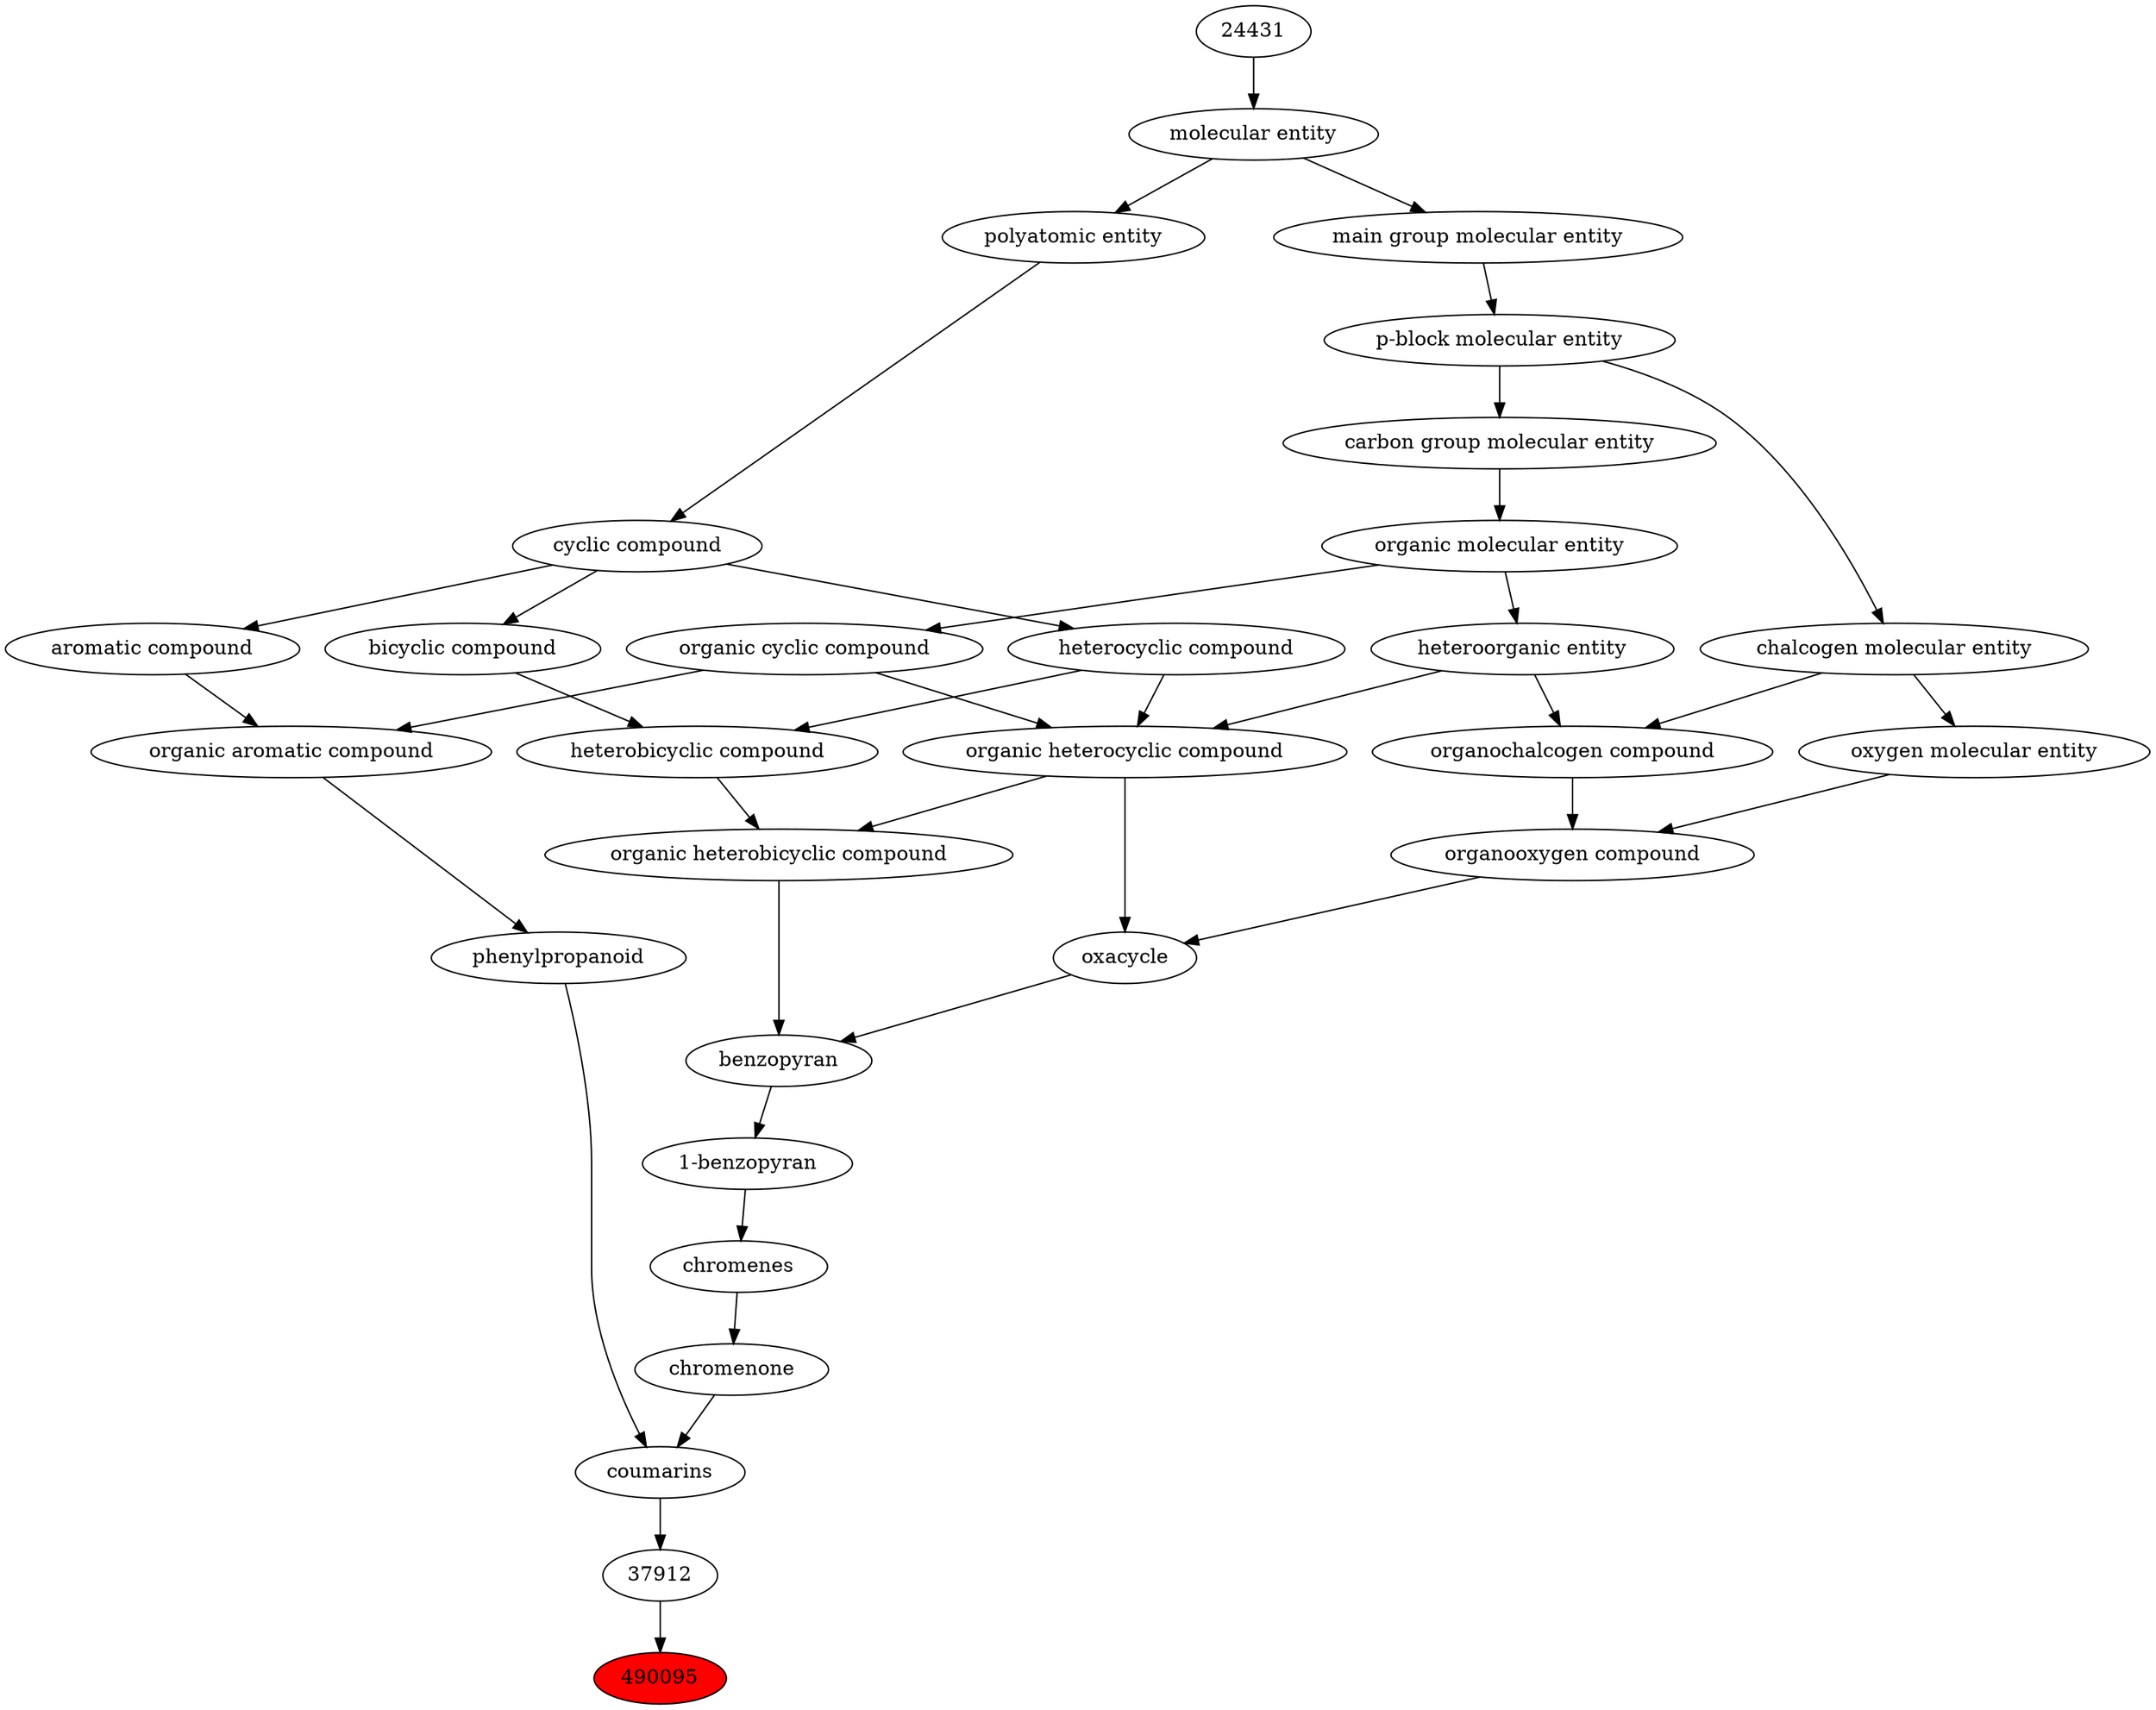 digraph tree{ 
490095 [label="490095" fillcolor=red style=filled]
37912 -> 490095
37912 [label="37912"]
23403 -> 37912
23403 [label="coumarins"]
26004 -> 23403
38445 -> 23403
26004 [label="phenylpropanoid"]
33659 -> 26004
38445 [label="chromenone"]
23232 -> 38445
33659 [label="organic aromatic compound"]
33832 -> 33659
33655 -> 33659
23232 [label="chromenes"]
38443 -> 23232
33832 [label="organic cyclic compound"]
50860 -> 33832
33655 [label="aromatic compound"]
33595 -> 33655
38443 [label="1-benzopyran"]
22727 -> 38443
50860 [label="organic molecular entity"]
33582 -> 50860
33595 [label="cyclic compound"]
36357 -> 33595
22727 [label="benzopyran"]
38104 -> 22727
27171 -> 22727
33582 [label="carbon group molecular entity"]
33675 -> 33582
36357 [label="polyatomic entity"]
23367 -> 36357
38104 [label="oxacycle"]
24532 -> 38104
36963 -> 38104
27171 [label="organic heterobicyclic compound"]
33672 -> 27171
24532 -> 27171
33675 [label="p-block molecular entity"]
33579 -> 33675
23367 [label="molecular entity"]
24431 -> 23367
24532 [label="organic heterocyclic compound"]
33285 -> 24532
33832 -> 24532
5686 -> 24532
36963 [label="organooxygen compound"]
36962 -> 36963
25806 -> 36963
33672 [label="heterobicyclic compound"]
33636 -> 33672
5686 -> 33672
33579 [label="main group molecular entity"]
23367 -> 33579
24431 [label="24431"]
33285 [label="heteroorganic entity"]
50860 -> 33285
5686 [label="heterocyclic compound"]
33595 -> 5686
36962 [label="organochalcogen compound"]
33285 -> 36962
33304 -> 36962
25806 [label="oxygen molecular entity"]
33304 -> 25806
33636 [label="bicyclic compound"]
33595 -> 33636
33304 [label="chalcogen molecular entity"]
33675 -> 33304
}